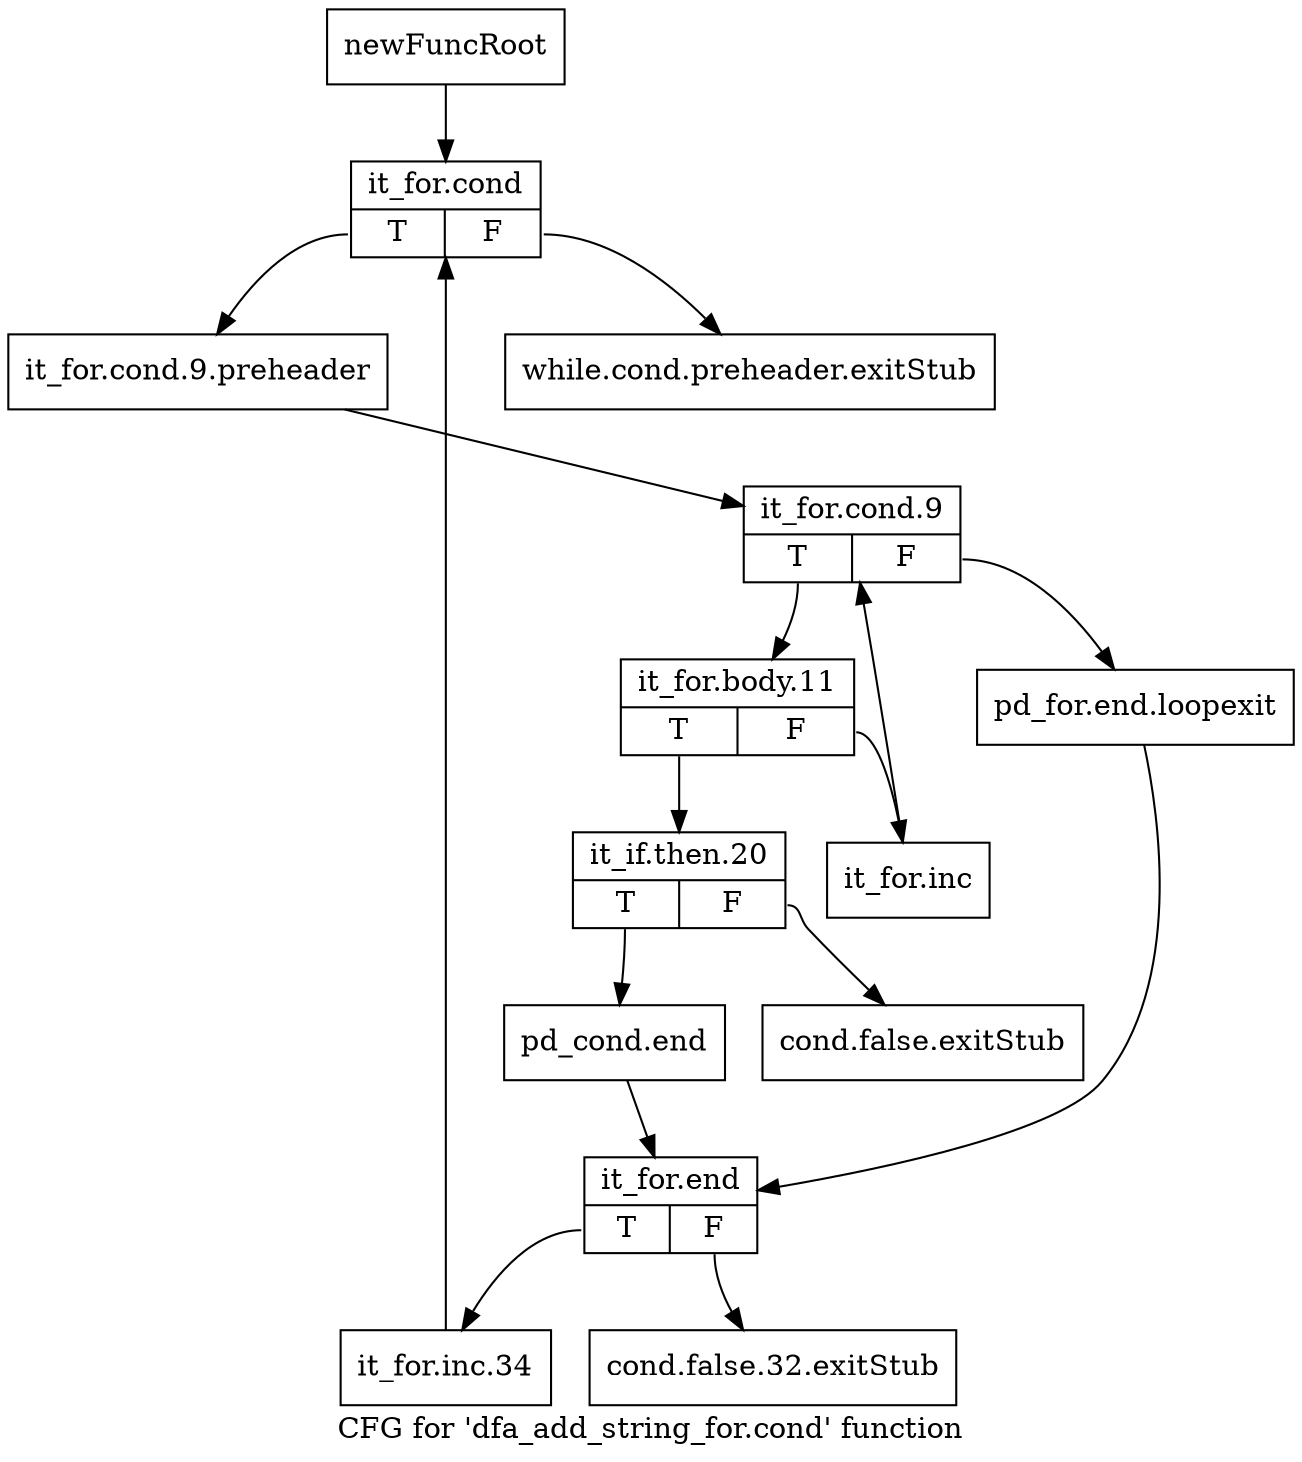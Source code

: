 digraph "CFG for 'dfa_add_string_for.cond' function" {
	label="CFG for 'dfa_add_string_for.cond' function";

	Node0x410bdc0 [shape=record,label="{newFuncRoot}"];
	Node0x410bdc0 -> Node0x410bf00;
	Node0x410be10 [shape=record,label="{while.cond.preheader.exitStub}"];
	Node0x410be60 [shape=record,label="{cond.false.exitStub}"];
	Node0x410beb0 [shape=record,label="{cond.false.32.exitStub}"];
	Node0x410bf00 [shape=record,label="{it_for.cond|{<s0>T|<s1>F}}"];
	Node0x410bf00:s0 -> Node0x410bf50;
	Node0x410bf00:s1 -> Node0x410be10;
	Node0x410bf50 [shape=record,label="{it_for.cond.9.preheader}"];
	Node0x410bf50 -> Node0x410bfa0;
	Node0x410bfa0 [shape=record,label="{it_for.cond.9|{<s0>T|<s1>F}}"];
	Node0x410bfa0:s0 -> Node0x410c040;
	Node0x410bfa0:s1 -> Node0x410bff0;
	Node0x410bff0 [shape=record,label="{pd_for.end.loopexit}"];
	Node0x410bff0 -> Node0x410c180;
	Node0x410c040 [shape=record,label="{it_for.body.11|{<s0>T|<s1>F}}"];
	Node0x410c040:s0 -> Node0x410c0e0;
	Node0x410c040:s1 -> Node0x410c090;
	Node0x410c090 [shape=record,label="{it_for.inc}"];
	Node0x410c090 -> Node0x410bfa0;
	Node0x410c0e0 [shape=record,label="{it_if.then.20|{<s0>T|<s1>F}}"];
	Node0x410c0e0:s0 -> Node0x410c130;
	Node0x410c0e0:s1 -> Node0x410be60;
	Node0x410c130 [shape=record,label="{pd_cond.end}"];
	Node0x410c130 -> Node0x410c180;
	Node0x410c180 [shape=record,label="{it_for.end|{<s0>T|<s1>F}}"];
	Node0x410c180:s0 -> Node0x410c1d0;
	Node0x410c180:s1 -> Node0x410beb0;
	Node0x410c1d0 [shape=record,label="{it_for.inc.34}"];
	Node0x410c1d0 -> Node0x410bf00;
}
